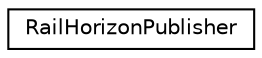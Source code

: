 digraph "Graphical Class Hierarchy"
{
 // LATEX_PDF_SIZE
  edge [fontname="Helvetica",fontsize="10",labelfontname="Helvetica",labelfontsize="10"];
  node [fontname="Helvetica",fontsize="10",shape=record];
  rankdir="LR";
  Node0 [label="RailHorizonPublisher",height=0.2,width=0.4,color="black", fillcolor="white", style="filled",URL="$classRailHorizonPublisher.html",tooltip="Publisher for global and local structures near the train."];
}
